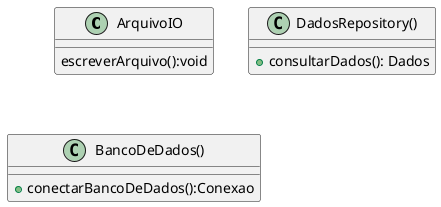 @startuml Exemplos - SRP

' class DataManager{
'     + conectarBancoDeDados():Conexao
'     + consultarDados(): Dados
'     + escreverArquivo():void
' }



class ArquivoIO{
    escreverArquivo():void
}

class DadosRepository(){
    + consultarDados(): Dados
}

class BancoDeDados(){
    + conectarBancoDeDados():Conexao
}
@enduml
